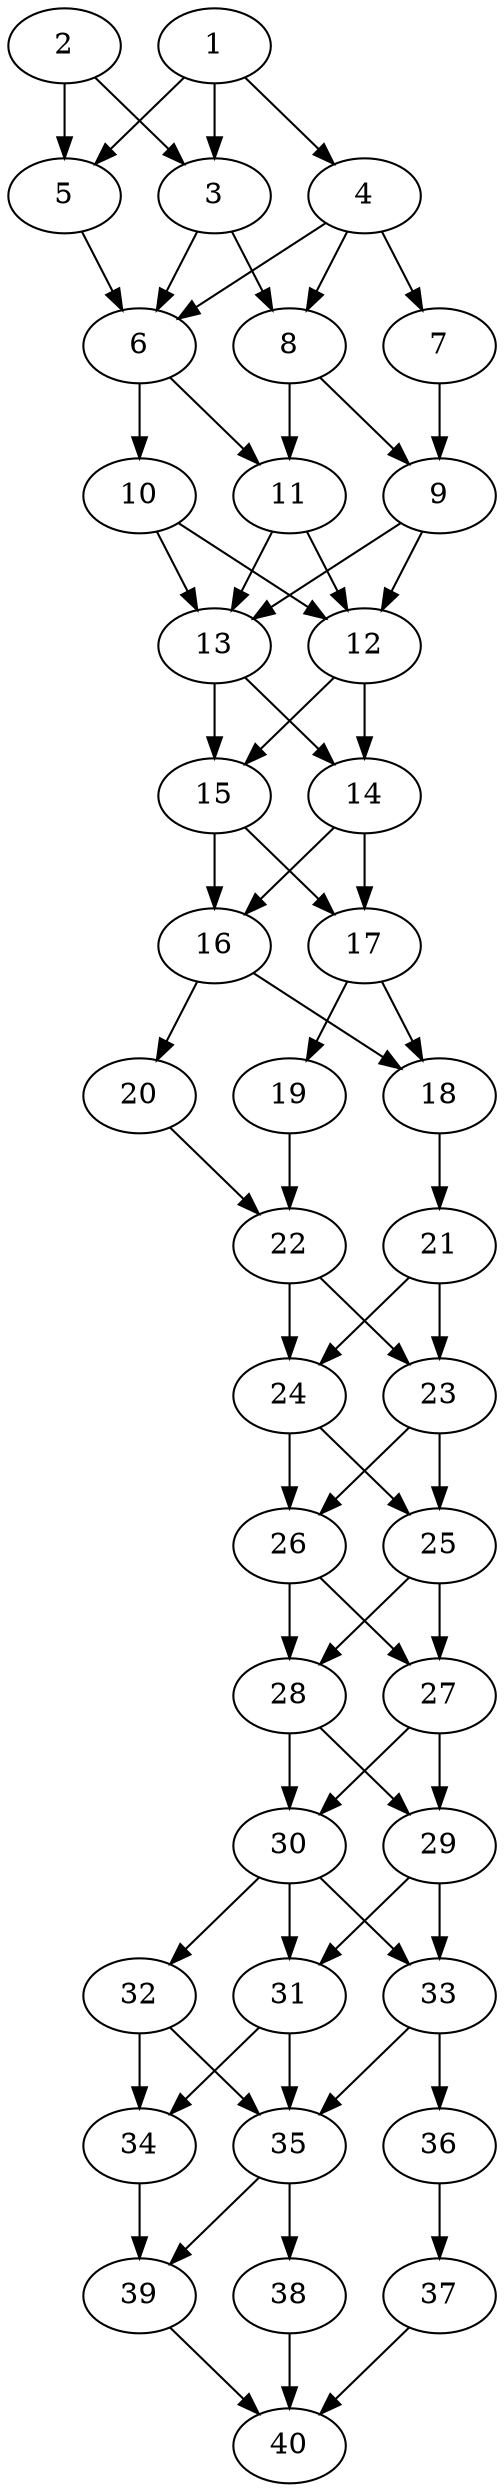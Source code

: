 // DAG automatically generated by daggen at Thu Oct  3 14:06:48 2019
// ./daggen --dot -n 40 --ccr 0.4 --fat 0.3 --regular 0.9 --density 0.9 --mindata 5242880 --maxdata 52428800 
digraph G {
  1 [size="123530240", alpha="0.12", expect_size="49412096"] 
  1 -> 3 [size ="49412096"]
  1 -> 4 [size ="49412096"]
  1 -> 5 [size ="49412096"]
  2 [size="34995200", alpha="0.01", expect_size="13998080"] 
  2 -> 3 [size ="13998080"]
  2 -> 5 [size ="13998080"]
  3 [size="87101440", alpha="0.16", expect_size="34840576"] 
  3 -> 6 [size ="34840576"]
  3 -> 8 [size ="34840576"]
  4 [size="38133760", alpha="0.20", expect_size="15253504"] 
  4 -> 6 [size ="15253504"]
  4 -> 7 [size ="15253504"]
  4 -> 8 [size ="15253504"]
  5 [size="103093760", alpha="0.01", expect_size="41237504"] 
  5 -> 6 [size ="41237504"]
  6 [size="48424960", alpha="0.12", expect_size="19369984"] 
  6 -> 10 [size ="19369984"]
  6 -> 11 [size ="19369984"]
  7 [size="104143360", alpha="0.13", expect_size="41657344"] 
  7 -> 9 [size ="41657344"]
  8 [size="48483840", alpha="0.19", expect_size="19393536"] 
  8 -> 9 [size ="19393536"]
  8 -> 11 [size ="19393536"]
  9 [size="59668480", alpha="0.07", expect_size="23867392"] 
  9 -> 12 [size ="23867392"]
  9 -> 13 [size ="23867392"]
  10 [size="118924800", alpha="0.18", expect_size="47569920"] 
  10 -> 12 [size ="47569920"]
  10 -> 13 [size ="47569920"]
  11 [size="26173440", alpha="0.04", expect_size="10469376"] 
  11 -> 12 [size ="10469376"]
  11 -> 13 [size ="10469376"]
  12 [size="94246400", alpha="0.08", expect_size="37698560"] 
  12 -> 14 [size ="37698560"]
  12 -> 15 [size ="37698560"]
  13 [size="99724800", alpha="0.05", expect_size="39889920"] 
  13 -> 14 [size ="39889920"]
  13 -> 15 [size ="39889920"]
  14 [size="76526080", alpha="0.16", expect_size="30610432"] 
  14 -> 16 [size ="30610432"]
  14 -> 17 [size ="30610432"]
  15 [size="75540480", alpha="0.05", expect_size="30216192"] 
  15 -> 16 [size ="30216192"]
  15 -> 17 [size ="30216192"]
  16 [size="82373120", alpha="0.07", expect_size="32949248"] 
  16 -> 18 [size ="32949248"]
  16 -> 20 [size ="32949248"]
  17 [size="35430400", alpha="0.11", expect_size="14172160"] 
  17 -> 18 [size ="14172160"]
  17 -> 19 [size ="14172160"]
  18 [size="114296320", alpha="0.03", expect_size="45718528"] 
  18 -> 21 [size ="45718528"]
  19 [size="111045120", alpha="0.16", expect_size="44418048"] 
  19 -> 22 [size ="44418048"]
  20 [size="33546240", alpha="0.03", expect_size="13418496"] 
  20 -> 22 [size ="13418496"]
  21 [size="19194880", alpha="0.08", expect_size="7677952"] 
  21 -> 23 [size ="7677952"]
  21 -> 24 [size ="7677952"]
  22 [size="44272640", alpha="0.17", expect_size="17709056"] 
  22 -> 23 [size ="17709056"]
  22 -> 24 [size ="17709056"]
  23 [size="92702720", alpha="0.18", expect_size="37081088"] 
  23 -> 25 [size ="37081088"]
  23 -> 26 [size ="37081088"]
  24 [size="121981440", alpha="0.04", expect_size="48792576"] 
  24 -> 25 [size ="48792576"]
  24 -> 26 [size ="48792576"]
  25 [size="100008960", alpha="0.05", expect_size="40003584"] 
  25 -> 27 [size ="40003584"]
  25 -> 28 [size ="40003584"]
  26 [size="14359040", alpha="0.12", expect_size="5743616"] 
  26 -> 27 [size ="5743616"]
  26 -> 28 [size ="5743616"]
  27 [size="56348160", alpha="0.14", expect_size="22539264"] 
  27 -> 29 [size ="22539264"]
  27 -> 30 [size ="22539264"]
  28 [size="123591680", alpha="0.03", expect_size="49436672"] 
  28 -> 29 [size ="49436672"]
  28 -> 30 [size ="49436672"]
  29 [size="25717760", alpha="0.19", expect_size="10287104"] 
  29 -> 31 [size ="10287104"]
  29 -> 33 [size ="10287104"]
  30 [size="121748480", alpha="0.13", expect_size="48699392"] 
  30 -> 31 [size ="48699392"]
  30 -> 32 [size ="48699392"]
  30 -> 33 [size ="48699392"]
  31 [size="20096000", alpha="0.10", expect_size="8038400"] 
  31 -> 34 [size ="8038400"]
  31 -> 35 [size ="8038400"]
  32 [size="67115520", alpha="0.20", expect_size="26846208"] 
  32 -> 34 [size ="26846208"]
  32 -> 35 [size ="26846208"]
  33 [size="48765440", alpha="0.05", expect_size="19506176"] 
  33 -> 35 [size ="19506176"]
  33 -> 36 [size ="19506176"]
  34 [size="39045120", alpha="0.00", expect_size="15618048"] 
  34 -> 39 [size ="15618048"]
  35 [size="62976000", alpha="0.07", expect_size="25190400"] 
  35 -> 38 [size ="25190400"]
  35 -> 39 [size ="25190400"]
  36 [size="92584960", alpha="0.05", expect_size="37033984"] 
  36 -> 37 [size ="37033984"]
  37 [size="45227520", alpha="0.06", expect_size="18091008"] 
  37 -> 40 [size ="18091008"]
  38 [size="129902080", alpha="0.05", expect_size="51960832"] 
  38 -> 40 [size ="51960832"]
  39 [size="28093440", alpha="0.01", expect_size="11237376"] 
  39 -> 40 [size ="11237376"]
  40 [size="22292480", alpha="0.20", expect_size="8916992"] 
}
